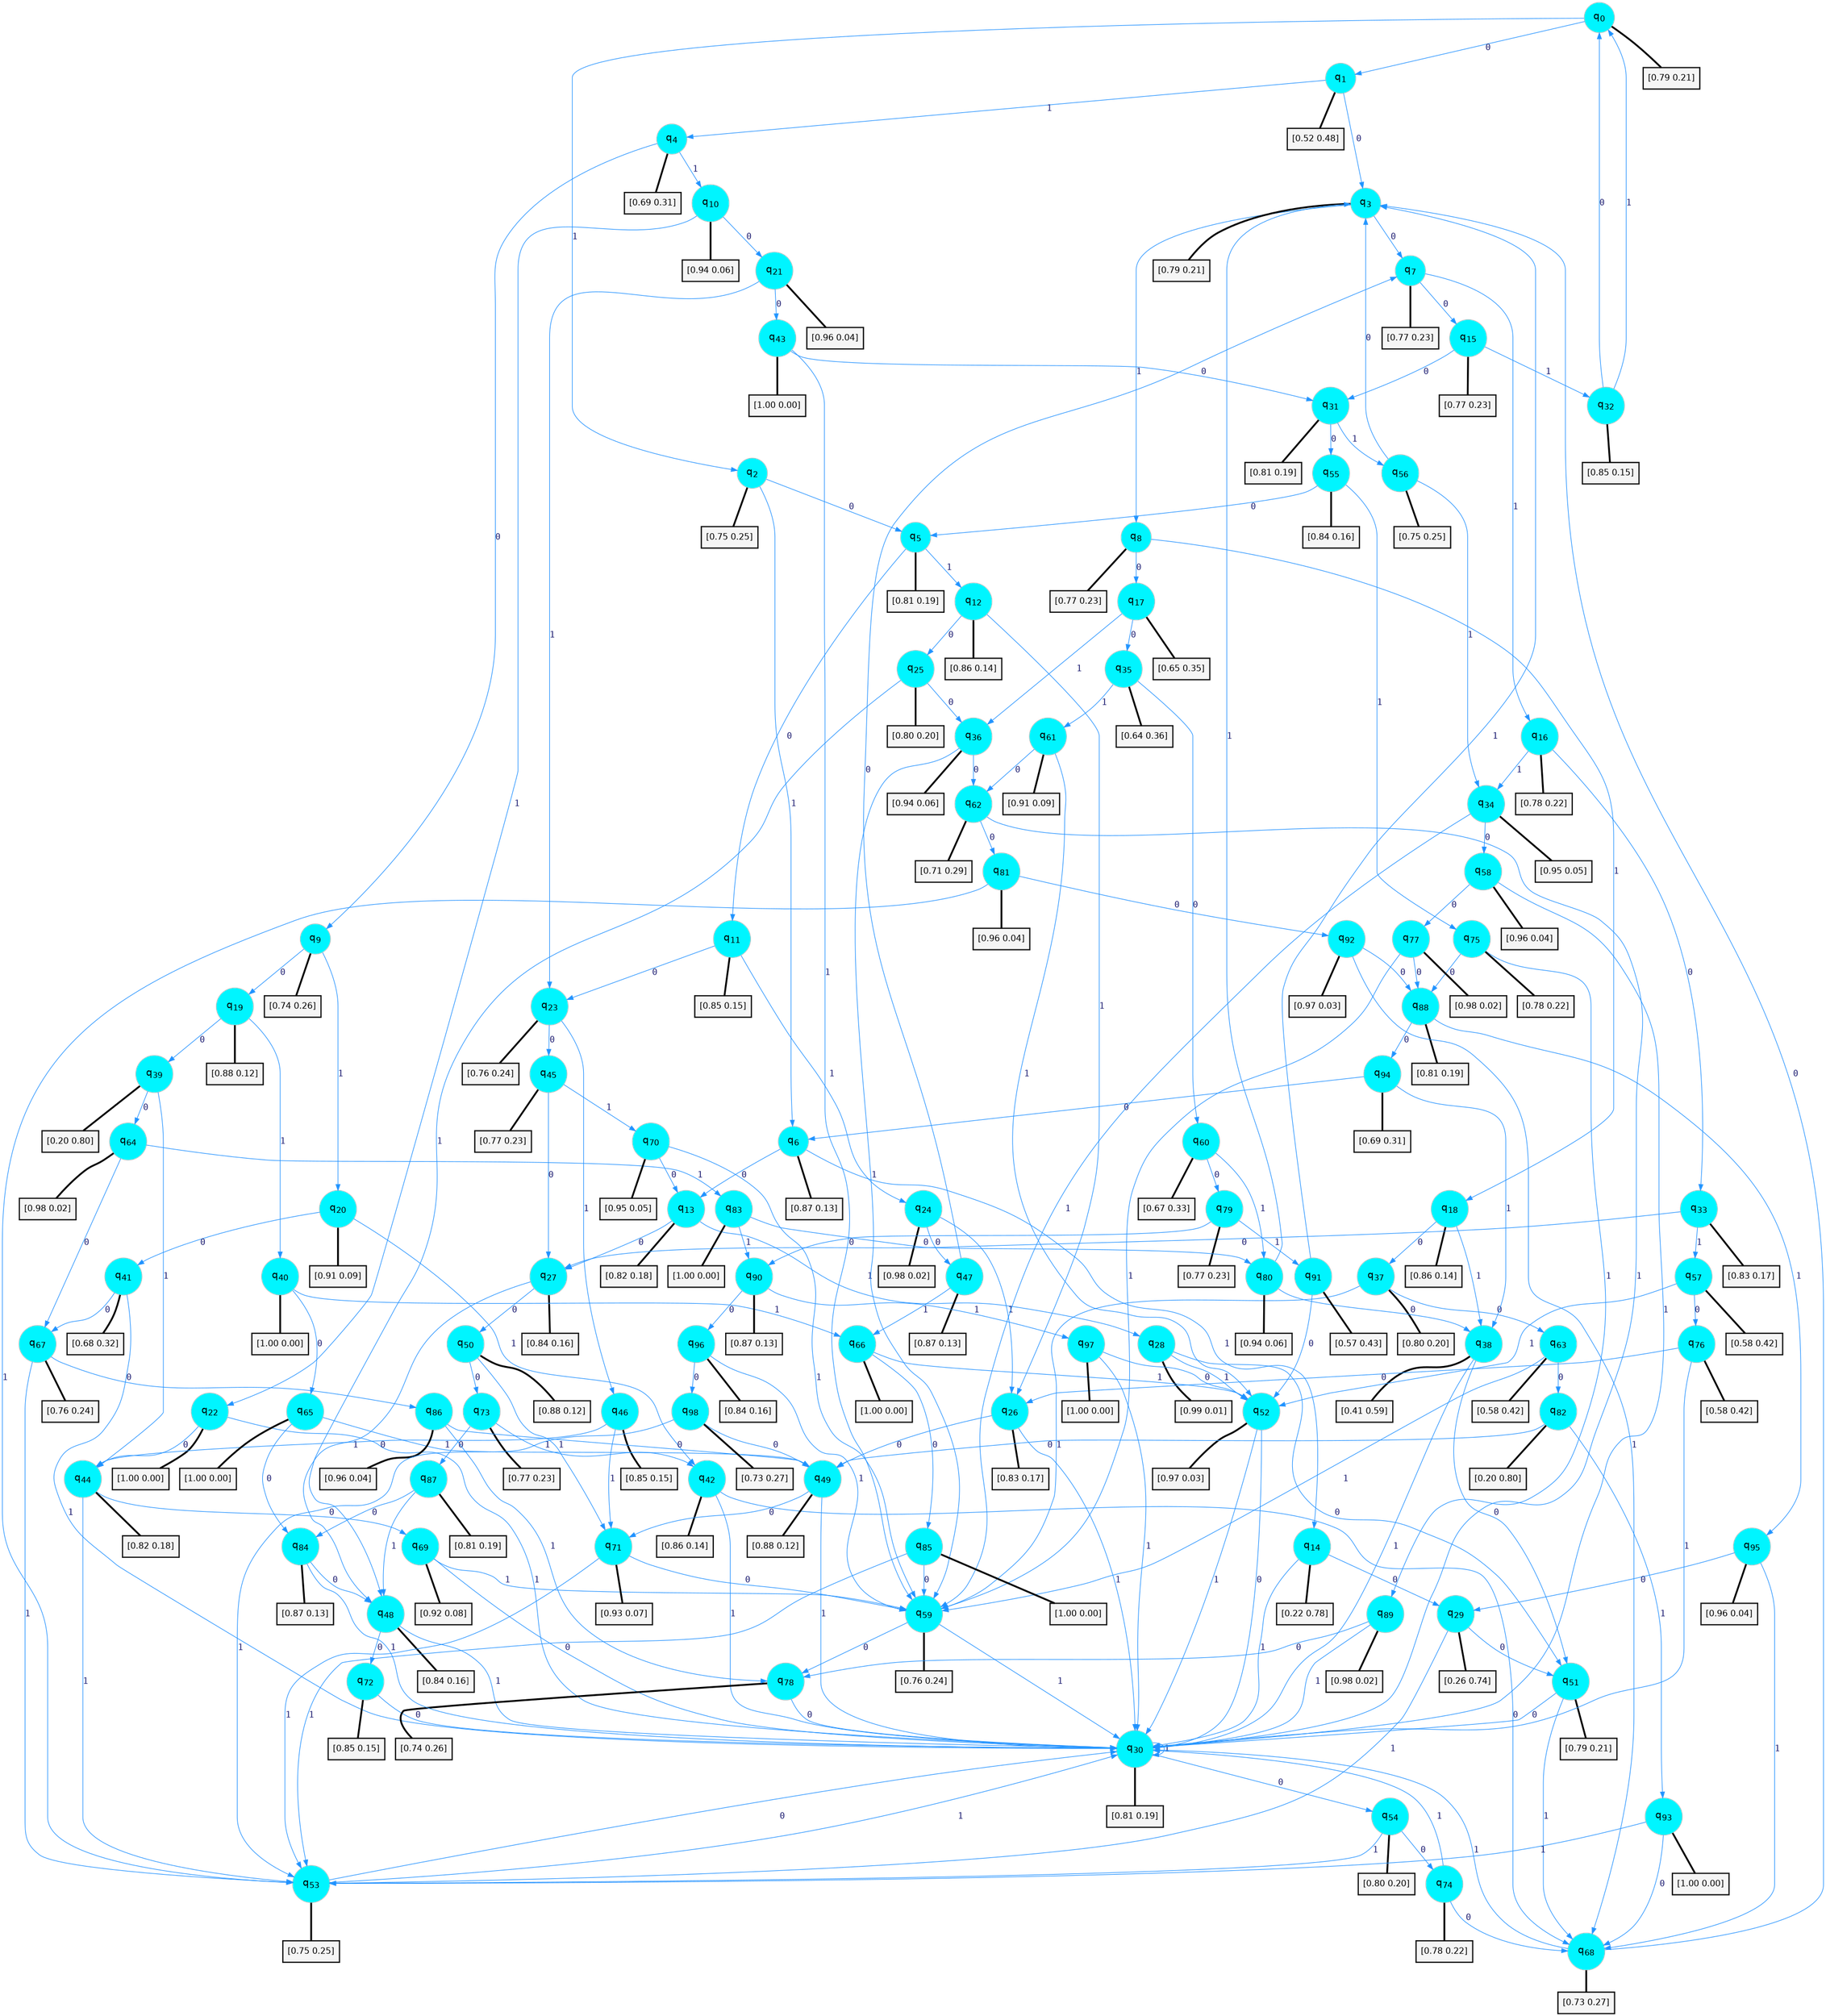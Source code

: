 digraph G {
graph [
bgcolor=transparent, dpi=300, rankdir=TD, size="40,25"];
node [
color=gray, fillcolor=turquoise1, fontcolor=black, fontname=Helvetica, fontsize=16, fontweight=bold, shape=circle, style=filled];
edge [
arrowsize=1, color=dodgerblue1, fontcolor=midnightblue, fontname=courier, fontweight=bold, penwidth=1, style=solid, weight=20];
0[label=<q<SUB>0</SUB>>];
1[label=<q<SUB>1</SUB>>];
2[label=<q<SUB>2</SUB>>];
3[label=<q<SUB>3</SUB>>];
4[label=<q<SUB>4</SUB>>];
5[label=<q<SUB>5</SUB>>];
6[label=<q<SUB>6</SUB>>];
7[label=<q<SUB>7</SUB>>];
8[label=<q<SUB>8</SUB>>];
9[label=<q<SUB>9</SUB>>];
10[label=<q<SUB>10</SUB>>];
11[label=<q<SUB>11</SUB>>];
12[label=<q<SUB>12</SUB>>];
13[label=<q<SUB>13</SUB>>];
14[label=<q<SUB>14</SUB>>];
15[label=<q<SUB>15</SUB>>];
16[label=<q<SUB>16</SUB>>];
17[label=<q<SUB>17</SUB>>];
18[label=<q<SUB>18</SUB>>];
19[label=<q<SUB>19</SUB>>];
20[label=<q<SUB>20</SUB>>];
21[label=<q<SUB>21</SUB>>];
22[label=<q<SUB>22</SUB>>];
23[label=<q<SUB>23</SUB>>];
24[label=<q<SUB>24</SUB>>];
25[label=<q<SUB>25</SUB>>];
26[label=<q<SUB>26</SUB>>];
27[label=<q<SUB>27</SUB>>];
28[label=<q<SUB>28</SUB>>];
29[label=<q<SUB>29</SUB>>];
30[label=<q<SUB>30</SUB>>];
31[label=<q<SUB>31</SUB>>];
32[label=<q<SUB>32</SUB>>];
33[label=<q<SUB>33</SUB>>];
34[label=<q<SUB>34</SUB>>];
35[label=<q<SUB>35</SUB>>];
36[label=<q<SUB>36</SUB>>];
37[label=<q<SUB>37</SUB>>];
38[label=<q<SUB>38</SUB>>];
39[label=<q<SUB>39</SUB>>];
40[label=<q<SUB>40</SUB>>];
41[label=<q<SUB>41</SUB>>];
42[label=<q<SUB>42</SUB>>];
43[label=<q<SUB>43</SUB>>];
44[label=<q<SUB>44</SUB>>];
45[label=<q<SUB>45</SUB>>];
46[label=<q<SUB>46</SUB>>];
47[label=<q<SUB>47</SUB>>];
48[label=<q<SUB>48</SUB>>];
49[label=<q<SUB>49</SUB>>];
50[label=<q<SUB>50</SUB>>];
51[label=<q<SUB>51</SUB>>];
52[label=<q<SUB>52</SUB>>];
53[label=<q<SUB>53</SUB>>];
54[label=<q<SUB>54</SUB>>];
55[label=<q<SUB>55</SUB>>];
56[label=<q<SUB>56</SUB>>];
57[label=<q<SUB>57</SUB>>];
58[label=<q<SUB>58</SUB>>];
59[label=<q<SUB>59</SUB>>];
60[label=<q<SUB>60</SUB>>];
61[label=<q<SUB>61</SUB>>];
62[label=<q<SUB>62</SUB>>];
63[label=<q<SUB>63</SUB>>];
64[label=<q<SUB>64</SUB>>];
65[label=<q<SUB>65</SUB>>];
66[label=<q<SUB>66</SUB>>];
67[label=<q<SUB>67</SUB>>];
68[label=<q<SUB>68</SUB>>];
69[label=<q<SUB>69</SUB>>];
70[label=<q<SUB>70</SUB>>];
71[label=<q<SUB>71</SUB>>];
72[label=<q<SUB>72</SUB>>];
73[label=<q<SUB>73</SUB>>];
74[label=<q<SUB>74</SUB>>];
75[label=<q<SUB>75</SUB>>];
76[label=<q<SUB>76</SUB>>];
77[label=<q<SUB>77</SUB>>];
78[label=<q<SUB>78</SUB>>];
79[label=<q<SUB>79</SUB>>];
80[label=<q<SUB>80</SUB>>];
81[label=<q<SUB>81</SUB>>];
82[label=<q<SUB>82</SUB>>];
83[label=<q<SUB>83</SUB>>];
84[label=<q<SUB>84</SUB>>];
85[label=<q<SUB>85</SUB>>];
86[label=<q<SUB>86</SUB>>];
87[label=<q<SUB>87</SUB>>];
88[label=<q<SUB>88</SUB>>];
89[label=<q<SUB>89</SUB>>];
90[label=<q<SUB>90</SUB>>];
91[label=<q<SUB>91</SUB>>];
92[label=<q<SUB>92</SUB>>];
93[label=<q<SUB>93</SUB>>];
94[label=<q<SUB>94</SUB>>];
95[label=<q<SUB>95</SUB>>];
96[label=<q<SUB>96</SUB>>];
97[label=<q<SUB>97</SUB>>];
98[label=<q<SUB>98</SUB>>];
99[label="[0.79 0.21]", shape=box,fontcolor=black, fontname=Helvetica, fontsize=14, penwidth=2, fillcolor=whitesmoke,color=black];
100[label="[0.52 0.48]", shape=box,fontcolor=black, fontname=Helvetica, fontsize=14, penwidth=2, fillcolor=whitesmoke,color=black];
101[label="[0.75 0.25]", shape=box,fontcolor=black, fontname=Helvetica, fontsize=14, penwidth=2, fillcolor=whitesmoke,color=black];
102[label="[0.79 0.21]", shape=box,fontcolor=black, fontname=Helvetica, fontsize=14, penwidth=2, fillcolor=whitesmoke,color=black];
103[label="[0.69 0.31]", shape=box,fontcolor=black, fontname=Helvetica, fontsize=14, penwidth=2, fillcolor=whitesmoke,color=black];
104[label="[0.81 0.19]", shape=box,fontcolor=black, fontname=Helvetica, fontsize=14, penwidth=2, fillcolor=whitesmoke,color=black];
105[label="[0.87 0.13]", shape=box,fontcolor=black, fontname=Helvetica, fontsize=14, penwidth=2, fillcolor=whitesmoke,color=black];
106[label="[0.77 0.23]", shape=box,fontcolor=black, fontname=Helvetica, fontsize=14, penwidth=2, fillcolor=whitesmoke,color=black];
107[label="[0.77 0.23]", shape=box,fontcolor=black, fontname=Helvetica, fontsize=14, penwidth=2, fillcolor=whitesmoke,color=black];
108[label="[0.74 0.26]", shape=box,fontcolor=black, fontname=Helvetica, fontsize=14, penwidth=2, fillcolor=whitesmoke,color=black];
109[label="[0.94 0.06]", shape=box,fontcolor=black, fontname=Helvetica, fontsize=14, penwidth=2, fillcolor=whitesmoke,color=black];
110[label="[0.85 0.15]", shape=box,fontcolor=black, fontname=Helvetica, fontsize=14, penwidth=2, fillcolor=whitesmoke,color=black];
111[label="[0.86 0.14]", shape=box,fontcolor=black, fontname=Helvetica, fontsize=14, penwidth=2, fillcolor=whitesmoke,color=black];
112[label="[0.82 0.18]", shape=box,fontcolor=black, fontname=Helvetica, fontsize=14, penwidth=2, fillcolor=whitesmoke,color=black];
113[label="[0.22 0.78]", shape=box,fontcolor=black, fontname=Helvetica, fontsize=14, penwidth=2, fillcolor=whitesmoke,color=black];
114[label="[0.77 0.23]", shape=box,fontcolor=black, fontname=Helvetica, fontsize=14, penwidth=2, fillcolor=whitesmoke,color=black];
115[label="[0.78 0.22]", shape=box,fontcolor=black, fontname=Helvetica, fontsize=14, penwidth=2, fillcolor=whitesmoke,color=black];
116[label="[0.65 0.35]", shape=box,fontcolor=black, fontname=Helvetica, fontsize=14, penwidth=2, fillcolor=whitesmoke,color=black];
117[label="[0.86 0.14]", shape=box,fontcolor=black, fontname=Helvetica, fontsize=14, penwidth=2, fillcolor=whitesmoke,color=black];
118[label="[0.88 0.12]", shape=box,fontcolor=black, fontname=Helvetica, fontsize=14, penwidth=2, fillcolor=whitesmoke,color=black];
119[label="[0.91 0.09]", shape=box,fontcolor=black, fontname=Helvetica, fontsize=14, penwidth=2, fillcolor=whitesmoke,color=black];
120[label="[0.96 0.04]", shape=box,fontcolor=black, fontname=Helvetica, fontsize=14, penwidth=2, fillcolor=whitesmoke,color=black];
121[label="[1.00 0.00]", shape=box,fontcolor=black, fontname=Helvetica, fontsize=14, penwidth=2, fillcolor=whitesmoke,color=black];
122[label="[0.76 0.24]", shape=box,fontcolor=black, fontname=Helvetica, fontsize=14, penwidth=2, fillcolor=whitesmoke,color=black];
123[label="[0.98 0.02]", shape=box,fontcolor=black, fontname=Helvetica, fontsize=14, penwidth=2, fillcolor=whitesmoke,color=black];
124[label="[0.80 0.20]", shape=box,fontcolor=black, fontname=Helvetica, fontsize=14, penwidth=2, fillcolor=whitesmoke,color=black];
125[label="[0.83 0.17]", shape=box,fontcolor=black, fontname=Helvetica, fontsize=14, penwidth=2, fillcolor=whitesmoke,color=black];
126[label="[0.84 0.16]", shape=box,fontcolor=black, fontname=Helvetica, fontsize=14, penwidth=2, fillcolor=whitesmoke,color=black];
127[label="[0.99 0.01]", shape=box,fontcolor=black, fontname=Helvetica, fontsize=14, penwidth=2, fillcolor=whitesmoke,color=black];
128[label="[0.26 0.74]", shape=box,fontcolor=black, fontname=Helvetica, fontsize=14, penwidth=2, fillcolor=whitesmoke,color=black];
129[label="[0.81 0.19]", shape=box,fontcolor=black, fontname=Helvetica, fontsize=14, penwidth=2, fillcolor=whitesmoke,color=black];
130[label="[0.81 0.19]", shape=box,fontcolor=black, fontname=Helvetica, fontsize=14, penwidth=2, fillcolor=whitesmoke,color=black];
131[label="[0.85 0.15]", shape=box,fontcolor=black, fontname=Helvetica, fontsize=14, penwidth=2, fillcolor=whitesmoke,color=black];
132[label="[0.83 0.17]", shape=box,fontcolor=black, fontname=Helvetica, fontsize=14, penwidth=2, fillcolor=whitesmoke,color=black];
133[label="[0.95 0.05]", shape=box,fontcolor=black, fontname=Helvetica, fontsize=14, penwidth=2, fillcolor=whitesmoke,color=black];
134[label="[0.64 0.36]", shape=box,fontcolor=black, fontname=Helvetica, fontsize=14, penwidth=2, fillcolor=whitesmoke,color=black];
135[label="[0.94 0.06]", shape=box,fontcolor=black, fontname=Helvetica, fontsize=14, penwidth=2, fillcolor=whitesmoke,color=black];
136[label="[0.80 0.20]", shape=box,fontcolor=black, fontname=Helvetica, fontsize=14, penwidth=2, fillcolor=whitesmoke,color=black];
137[label="[0.41 0.59]", shape=box,fontcolor=black, fontname=Helvetica, fontsize=14, penwidth=2, fillcolor=whitesmoke,color=black];
138[label="[0.20 0.80]", shape=box,fontcolor=black, fontname=Helvetica, fontsize=14, penwidth=2, fillcolor=whitesmoke,color=black];
139[label="[1.00 0.00]", shape=box,fontcolor=black, fontname=Helvetica, fontsize=14, penwidth=2, fillcolor=whitesmoke,color=black];
140[label="[0.68 0.32]", shape=box,fontcolor=black, fontname=Helvetica, fontsize=14, penwidth=2, fillcolor=whitesmoke,color=black];
141[label="[0.86 0.14]", shape=box,fontcolor=black, fontname=Helvetica, fontsize=14, penwidth=2, fillcolor=whitesmoke,color=black];
142[label="[1.00 0.00]", shape=box,fontcolor=black, fontname=Helvetica, fontsize=14, penwidth=2, fillcolor=whitesmoke,color=black];
143[label="[0.82 0.18]", shape=box,fontcolor=black, fontname=Helvetica, fontsize=14, penwidth=2, fillcolor=whitesmoke,color=black];
144[label="[0.77 0.23]", shape=box,fontcolor=black, fontname=Helvetica, fontsize=14, penwidth=2, fillcolor=whitesmoke,color=black];
145[label="[0.85 0.15]", shape=box,fontcolor=black, fontname=Helvetica, fontsize=14, penwidth=2, fillcolor=whitesmoke,color=black];
146[label="[0.87 0.13]", shape=box,fontcolor=black, fontname=Helvetica, fontsize=14, penwidth=2, fillcolor=whitesmoke,color=black];
147[label="[0.84 0.16]", shape=box,fontcolor=black, fontname=Helvetica, fontsize=14, penwidth=2, fillcolor=whitesmoke,color=black];
148[label="[0.88 0.12]", shape=box,fontcolor=black, fontname=Helvetica, fontsize=14, penwidth=2, fillcolor=whitesmoke,color=black];
149[label="[0.88 0.12]", shape=box,fontcolor=black, fontname=Helvetica, fontsize=14, penwidth=2, fillcolor=whitesmoke,color=black];
150[label="[0.79 0.21]", shape=box,fontcolor=black, fontname=Helvetica, fontsize=14, penwidth=2, fillcolor=whitesmoke,color=black];
151[label="[0.97 0.03]", shape=box,fontcolor=black, fontname=Helvetica, fontsize=14, penwidth=2, fillcolor=whitesmoke,color=black];
152[label="[0.75 0.25]", shape=box,fontcolor=black, fontname=Helvetica, fontsize=14, penwidth=2, fillcolor=whitesmoke,color=black];
153[label="[0.80 0.20]", shape=box,fontcolor=black, fontname=Helvetica, fontsize=14, penwidth=2, fillcolor=whitesmoke,color=black];
154[label="[0.84 0.16]", shape=box,fontcolor=black, fontname=Helvetica, fontsize=14, penwidth=2, fillcolor=whitesmoke,color=black];
155[label="[0.75 0.25]", shape=box,fontcolor=black, fontname=Helvetica, fontsize=14, penwidth=2, fillcolor=whitesmoke,color=black];
156[label="[0.58 0.42]", shape=box,fontcolor=black, fontname=Helvetica, fontsize=14, penwidth=2, fillcolor=whitesmoke,color=black];
157[label="[0.96 0.04]", shape=box,fontcolor=black, fontname=Helvetica, fontsize=14, penwidth=2, fillcolor=whitesmoke,color=black];
158[label="[0.76 0.24]", shape=box,fontcolor=black, fontname=Helvetica, fontsize=14, penwidth=2, fillcolor=whitesmoke,color=black];
159[label="[0.67 0.33]", shape=box,fontcolor=black, fontname=Helvetica, fontsize=14, penwidth=2, fillcolor=whitesmoke,color=black];
160[label="[0.91 0.09]", shape=box,fontcolor=black, fontname=Helvetica, fontsize=14, penwidth=2, fillcolor=whitesmoke,color=black];
161[label="[0.71 0.29]", shape=box,fontcolor=black, fontname=Helvetica, fontsize=14, penwidth=2, fillcolor=whitesmoke,color=black];
162[label="[0.58 0.42]", shape=box,fontcolor=black, fontname=Helvetica, fontsize=14, penwidth=2, fillcolor=whitesmoke,color=black];
163[label="[0.98 0.02]", shape=box,fontcolor=black, fontname=Helvetica, fontsize=14, penwidth=2, fillcolor=whitesmoke,color=black];
164[label="[1.00 0.00]", shape=box,fontcolor=black, fontname=Helvetica, fontsize=14, penwidth=2, fillcolor=whitesmoke,color=black];
165[label="[1.00 0.00]", shape=box,fontcolor=black, fontname=Helvetica, fontsize=14, penwidth=2, fillcolor=whitesmoke,color=black];
166[label="[0.76 0.24]", shape=box,fontcolor=black, fontname=Helvetica, fontsize=14, penwidth=2, fillcolor=whitesmoke,color=black];
167[label="[0.73 0.27]", shape=box,fontcolor=black, fontname=Helvetica, fontsize=14, penwidth=2, fillcolor=whitesmoke,color=black];
168[label="[0.92 0.08]", shape=box,fontcolor=black, fontname=Helvetica, fontsize=14, penwidth=2, fillcolor=whitesmoke,color=black];
169[label="[0.95 0.05]", shape=box,fontcolor=black, fontname=Helvetica, fontsize=14, penwidth=2, fillcolor=whitesmoke,color=black];
170[label="[0.93 0.07]", shape=box,fontcolor=black, fontname=Helvetica, fontsize=14, penwidth=2, fillcolor=whitesmoke,color=black];
171[label="[0.85 0.15]", shape=box,fontcolor=black, fontname=Helvetica, fontsize=14, penwidth=2, fillcolor=whitesmoke,color=black];
172[label="[0.77 0.23]", shape=box,fontcolor=black, fontname=Helvetica, fontsize=14, penwidth=2, fillcolor=whitesmoke,color=black];
173[label="[0.78 0.22]", shape=box,fontcolor=black, fontname=Helvetica, fontsize=14, penwidth=2, fillcolor=whitesmoke,color=black];
174[label="[0.78 0.22]", shape=box,fontcolor=black, fontname=Helvetica, fontsize=14, penwidth=2, fillcolor=whitesmoke,color=black];
175[label="[0.58 0.42]", shape=box,fontcolor=black, fontname=Helvetica, fontsize=14, penwidth=2, fillcolor=whitesmoke,color=black];
176[label="[0.98 0.02]", shape=box,fontcolor=black, fontname=Helvetica, fontsize=14, penwidth=2, fillcolor=whitesmoke,color=black];
177[label="[0.74 0.26]", shape=box,fontcolor=black, fontname=Helvetica, fontsize=14, penwidth=2, fillcolor=whitesmoke,color=black];
178[label="[0.77 0.23]", shape=box,fontcolor=black, fontname=Helvetica, fontsize=14, penwidth=2, fillcolor=whitesmoke,color=black];
179[label="[0.94 0.06]", shape=box,fontcolor=black, fontname=Helvetica, fontsize=14, penwidth=2, fillcolor=whitesmoke,color=black];
180[label="[0.96 0.04]", shape=box,fontcolor=black, fontname=Helvetica, fontsize=14, penwidth=2, fillcolor=whitesmoke,color=black];
181[label="[0.20 0.80]", shape=box,fontcolor=black, fontname=Helvetica, fontsize=14, penwidth=2, fillcolor=whitesmoke,color=black];
182[label="[1.00 0.00]", shape=box,fontcolor=black, fontname=Helvetica, fontsize=14, penwidth=2, fillcolor=whitesmoke,color=black];
183[label="[0.87 0.13]", shape=box,fontcolor=black, fontname=Helvetica, fontsize=14, penwidth=2, fillcolor=whitesmoke,color=black];
184[label="[1.00 0.00]", shape=box,fontcolor=black, fontname=Helvetica, fontsize=14, penwidth=2, fillcolor=whitesmoke,color=black];
185[label="[0.96 0.04]", shape=box,fontcolor=black, fontname=Helvetica, fontsize=14, penwidth=2, fillcolor=whitesmoke,color=black];
186[label="[0.81 0.19]", shape=box,fontcolor=black, fontname=Helvetica, fontsize=14, penwidth=2, fillcolor=whitesmoke,color=black];
187[label="[0.81 0.19]", shape=box,fontcolor=black, fontname=Helvetica, fontsize=14, penwidth=2, fillcolor=whitesmoke,color=black];
188[label="[0.98 0.02]", shape=box,fontcolor=black, fontname=Helvetica, fontsize=14, penwidth=2, fillcolor=whitesmoke,color=black];
189[label="[0.87 0.13]", shape=box,fontcolor=black, fontname=Helvetica, fontsize=14, penwidth=2, fillcolor=whitesmoke,color=black];
190[label="[0.57 0.43]", shape=box,fontcolor=black, fontname=Helvetica, fontsize=14, penwidth=2, fillcolor=whitesmoke,color=black];
191[label="[0.97 0.03]", shape=box,fontcolor=black, fontname=Helvetica, fontsize=14, penwidth=2, fillcolor=whitesmoke,color=black];
192[label="[1.00 0.00]", shape=box,fontcolor=black, fontname=Helvetica, fontsize=14, penwidth=2, fillcolor=whitesmoke,color=black];
193[label="[0.69 0.31]", shape=box,fontcolor=black, fontname=Helvetica, fontsize=14, penwidth=2, fillcolor=whitesmoke,color=black];
194[label="[0.96 0.04]", shape=box,fontcolor=black, fontname=Helvetica, fontsize=14, penwidth=2, fillcolor=whitesmoke,color=black];
195[label="[0.84 0.16]", shape=box,fontcolor=black, fontname=Helvetica, fontsize=14, penwidth=2, fillcolor=whitesmoke,color=black];
196[label="[1.00 0.00]", shape=box,fontcolor=black, fontname=Helvetica, fontsize=14, penwidth=2, fillcolor=whitesmoke,color=black];
197[label="[0.73 0.27]", shape=box,fontcolor=black, fontname=Helvetica, fontsize=14, penwidth=2, fillcolor=whitesmoke,color=black];
0->1 [label=0];
0->2 [label=1];
0->99 [arrowhead=none, penwidth=3,color=black];
1->3 [label=0];
1->4 [label=1];
1->100 [arrowhead=none, penwidth=3,color=black];
2->5 [label=0];
2->6 [label=1];
2->101 [arrowhead=none, penwidth=3,color=black];
3->7 [label=0];
3->8 [label=1];
3->102 [arrowhead=none, penwidth=3,color=black];
4->9 [label=0];
4->10 [label=1];
4->103 [arrowhead=none, penwidth=3,color=black];
5->11 [label=0];
5->12 [label=1];
5->104 [arrowhead=none, penwidth=3,color=black];
6->13 [label=0];
6->14 [label=1];
6->105 [arrowhead=none, penwidth=3,color=black];
7->15 [label=0];
7->16 [label=1];
7->106 [arrowhead=none, penwidth=3,color=black];
8->17 [label=0];
8->18 [label=1];
8->107 [arrowhead=none, penwidth=3,color=black];
9->19 [label=0];
9->20 [label=1];
9->108 [arrowhead=none, penwidth=3,color=black];
10->21 [label=0];
10->22 [label=1];
10->109 [arrowhead=none, penwidth=3,color=black];
11->23 [label=0];
11->24 [label=1];
11->110 [arrowhead=none, penwidth=3,color=black];
12->25 [label=0];
12->26 [label=1];
12->111 [arrowhead=none, penwidth=3,color=black];
13->27 [label=0];
13->28 [label=1];
13->112 [arrowhead=none, penwidth=3,color=black];
14->29 [label=0];
14->30 [label=1];
14->113 [arrowhead=none, penwidth=3,color=black];
15->31 [label=0];
15->32 [label=1];
15->114 [arrowhead=none, penwidth=3,color=black];
16->33 [label=0];
16->34 [label=1];
16->115 [arrowhead=none, penwidth=3,color=black];
17->35 [label=0];
17->36 [label=1];
17->116 [arrowhead=none, penwidth=3,color=black];
18->37 [label=0];
18->38 [label=1];
18->117 [arrowhead=none, penwidth=3,color=black];
19->39 [label=0];
19->40 [label=1];
19->118 [arrowhead=none, penwidth=3,color=black];
20->41 [label=0];
20->42 [label=1];
20->119 [arrowhead=none, penwidth=3,color=black];
21->43 [label=0];
21->23 [label=1];
21->120 [arrowhead=none, penwidth=3,color=black];
22->44 [label=0];
22->30 [label=1];
22->121 [arrowhead=none, penwidth=3,color=black];
23->45 [label=0];
23->46 [label=1];
23->122 [arrowhead=none, penwidth=3,color=black];
24->47 [label=0];
24->26 [label=1];
24->123 [arrowhead=none, penwidth=3,color=black];
25->36 [label=0];
25->48 [label=1];
25->124 [arrowhead=none, penwidth=3,color=black];
26->49 [label=0];
26->30 [label=1];
26->125 [arrowhead=none, penwidth=3,color=black];
27->50 [label=0];
27->48 [label=1];
27->126 [arrowhead=none, penwidth=3,color=black];
28->51 [label=0];
28->52 [label=1];
28->127 [arrowhead=none, penwidth=3,color=black];
29->51 [label=0];
29->53 [label=1];
29->128 [arrowhead=none, penwidth=3,color=black];
30->54 [label=0];
30->30 [label=1];
30->129 [arrowhead=none, penwidth=3,color=black];
31->55 [label=0];
31->56 [label=1];
31->130 [arrowhead=none, penwidth=3,color=black];
32->0 [label=0];
32->0 [label=1];
32->131 [arrowhead=none, penwidth=3,color=black];
33->27 [label=0];
33->57 [label=1];
33->132 [arrowhead=none, penwidth=3,color=black];
34->58 [label=0];
34->59 [label=1];
34->133 [arrowhead=none, penwidth=3,color=black];
35->60 [label=0];
35->61 [label=1];
35->134 [arrowhead=none, penwidth=3,color=black];
36->62 [label=0];
36->59 [label=1];
36->135 [arrowhead=none, penwidth=3,color=black];
37->63 [label=0];
37->59 [label=1];
37->136 [arrowhead=none, penwidth=3,color=black];
38->51 [label=0];
38->30 [label=1];
38->137 [arrowhead=none, penwidth=3,color=black];
39->64 [label=0];
39->44 [label=1];
39->138 [arrowhead=none, penwidth=3,color=black];
40->65 [label=0];
40->66 [label=1];
40->139 [arrowhead=none, penwidth=3,color=black];
41->67 [label=0];
41->30 [label=1];
41->140 [arrowhead=none, penwidth=3,color=black];
42->68 [label=0];
42->30 [label=1];
42->141 [arrowhead=none, penwidth=3,color=black];
43->31 [label=0];
43->59 [label=1];
43->142 [arrowhead=none, penwidth=3,color=black];
44->69 [label=0];
44->53 [label=1];
44->143 [arrowhead=none, penwidth=3,color=black];
45->27 [label=0];
45->70 [label=1];
45->144 [arrowhead=none, penwidth=3,color=black];
46->44 [label=0];
46->71 [label=1];
46->145 [arrowhead=none, penwidth=3,color=black];
47->7 [label=0];
47->66 [label=1];
47->146 [arrowhead=none, penwidth=3,color=black];
48->72 [label=0];
48->30 [label=1];
48->147 [arrowhead=none, penwidth=3,color=black];
49->71 [label=0];
49->30 [label=1];
49->148 [arrowhead=none, penwidth=3,color=black];
50->73 [label=0];
50->71 [label=1];
50->149 [arrowhead=none, penwidth=3,color=black];
51->30 [label=0];
51->68 [label=1];
51->150 [arrowhead=none, penwidth=3,color=black];
52->30 [label=0];
52->30 [label=1];
52->151 [arrowhead=none, penwidth=3,color=black];
53->30 [label=0];
53->30 [label=1];
53->152 [arrowhead=none, penwidth=3,color=black];
54->74 [label=0];
54->53 [label=1];
54->153 [arrowhead=none, penwidth=3,color=black];
55->5 [label=0];
55->75 [label=1];
55->154 [arrowhead=none, penwidth=3,color=black];
56->3 [label=0];
56->34 [label=1];
56->155 [arrowhead=none, penwidth=3,color=black];
57->76 [label=0];
57->52 [label=1];
57->156 [arrowhead=none, penwidth=3,color=black];
58->77 [label=0];
58->30 [label=1];
58->157 [arrowhead=none, penwidth=3,color=black];
59->78 [label=0];
59->30 [label=1];
59->158 [arrowhead=none, penwidth=3,color=black];
60->79 [label=0];
60->80 [label=1];
60->159 [arrowhead=none, penwidth=3,color=black];
61->62 [label=0];
61->52 [label=1];
61->160 [arrowhead=none, penwidth=3,color=black];
62->81 [label=0];
62->30 [label=1];
62->161 [arrowhead=none, penwidth=3,color=black];
63->82 [label=0];
63->59 [label=1];
63->162 [arrowhead=none, penwidth=3,color=black];
64->67 [label=0];
64->83 [label=1];
64->163 [arrowhead=none, penwidth=3,color=black];
65->84 [label=0];
65->49 [label=1];
65->164 [arrowhead=none, penwidth=3,color=black];
66->85 [label=0];
66->52 [label=1];
66->165 [arrowhead=none, penwidth=3,color=black];
67->86 [label=0];
67->53 [label=1];
67->166 [arrowhead=none, penwidth=3,color=black];
68->3 [label=0];
68->30 [label=1];
68->167 [arrowhead=none, penwidth=3,color=black];
69->30 [label=0];
69->59 [label=1];
69->168 [arrowhead=none, penwidth=3,color=black];
70->13 [label=0];
70->59 [label=1];
70->169 [arrowhead=none, penwidth=3,color=black];
71->59 [label=0];
71->53 [label=1];
71->170 [arrowhead=none, penwidth=3,color=black];
72->30 [label=0];
72->171 [arrowhead=none, penwidth=3,color=black];
73->87 [label=0];
73->42 [label=1];
73->172 [arrowhead=none, penwidth=3,color=black];
74->68 [label=0];
74->30 [label=1];
74->173 [arrowhead=none, penwidth=3,color=black];
75->88 [label=0];
75->89 [label=1];
75->174 [arrowhead=none, penwidth=3,color=black];
76->26 [label=0];
76->30 [label=1];
76->175 [arrowhead=none, penwidth=3,color=black];
77->88 [label=0];
77->59 [label=1];
77->176 [arrowhead=none, penwidth=3,color=black];
78->30 [label=0];
78->177 [arrowhead=none, penwidth=3,color=black];
79->90 [label=0];
79->91 [label=1];
79->178 [arrowhead=none, penwidth=3,color=black];
80->38 [label=0];
80->3 [label=1];
80->179 [arrowhead=none, penwidth=3,color=black];
81->92 [label=0];
81->53 [label=1];
81->180 [arrowhead=none, penwidth=3,color=black];
82->49 [label=0];
82->93 [label=1];
82->181 [arrowhead=none, penwidth=3,color=black];
83->80 [label=0];
83->90 [label=1];
83->182 [arrowhead=none, penwidth=3,color=black];
84->48 [label=0];
84->30 [label=1];
84->183 [arrowhead=none, penwidth=3,color=black];
85->59 [label=0];
85->53 [label=1];
85->184 [arrowhead=none, penwidth=3,color=black];
86->49 [label=0];
86->78 [label=1];
86->185 [arrowhead=none, penwidth=3,color=black];
87->84 [label=0];
87->48 [label=1];
87->186 [arrowhead=none, penwidth=3,color=black];
88->94 [label=0];
88->95 [label=1];
88->187 [arrowhead=none, penwidth=3,color=black];
89->78 [label=0];
89->30 [label=1];
89->188 [arrowhead=none, penwidth=3,color=black];
90->96 [label=0];
90->97 [label=1];
90->189 [arrowhead=none, penwidth=3,color=black];
91->52 [label=0];
91->3 [label=1];
91->190 [arrowhead=none, penwidth=3,color=black];
92->88 [label=0];
92->68 [label=1];
92->191 [arrowhead=none, penwidth=3,color=black];
93->68 [label=0];
93->53 [label=1];
93->192 [arrowhead=none, penwidth=3,color=black];
94->6 [label=0];
94->38 [label=1];
94->193 [arrowhead=none, penwidth=3,color=black];
95->29 [label=0];
95->68 [label=1];
95->194 [arrowhead=none, penwidth=3,color=black];
96->98 [label=0];
96->59 [label=1];
96->195 [arrowhead=none, penwidth=3,color=black];
97->52 [label=0];
97->30 [label=1];
97->196 [arrowhead=none, penwidth=3,color=black];
98->49 [label=0];
98->53 [label=1];
98->197 [arrowhead=none, penwidth=3,color=black];
}
